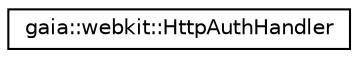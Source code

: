 digraph G
{
  edge [fontname="Helvetica",fontsize="10",labelfontname="Helvetica",labelfontsize="10"];
  node [fontname="Helvetica",fontsize="10",shape=record];
  rankdir=LR;
  Node1 [label="gaia::webkit::HttpAuthHandler",height=0.2,width=0.4,color="black", fillcolor="white", style="filled",URL="$db/d03/classgaia_1_1webkit_1_1_http_auth_handler.html",tooltip="HTTP authentication request that must be handled by the user interface."];
}
